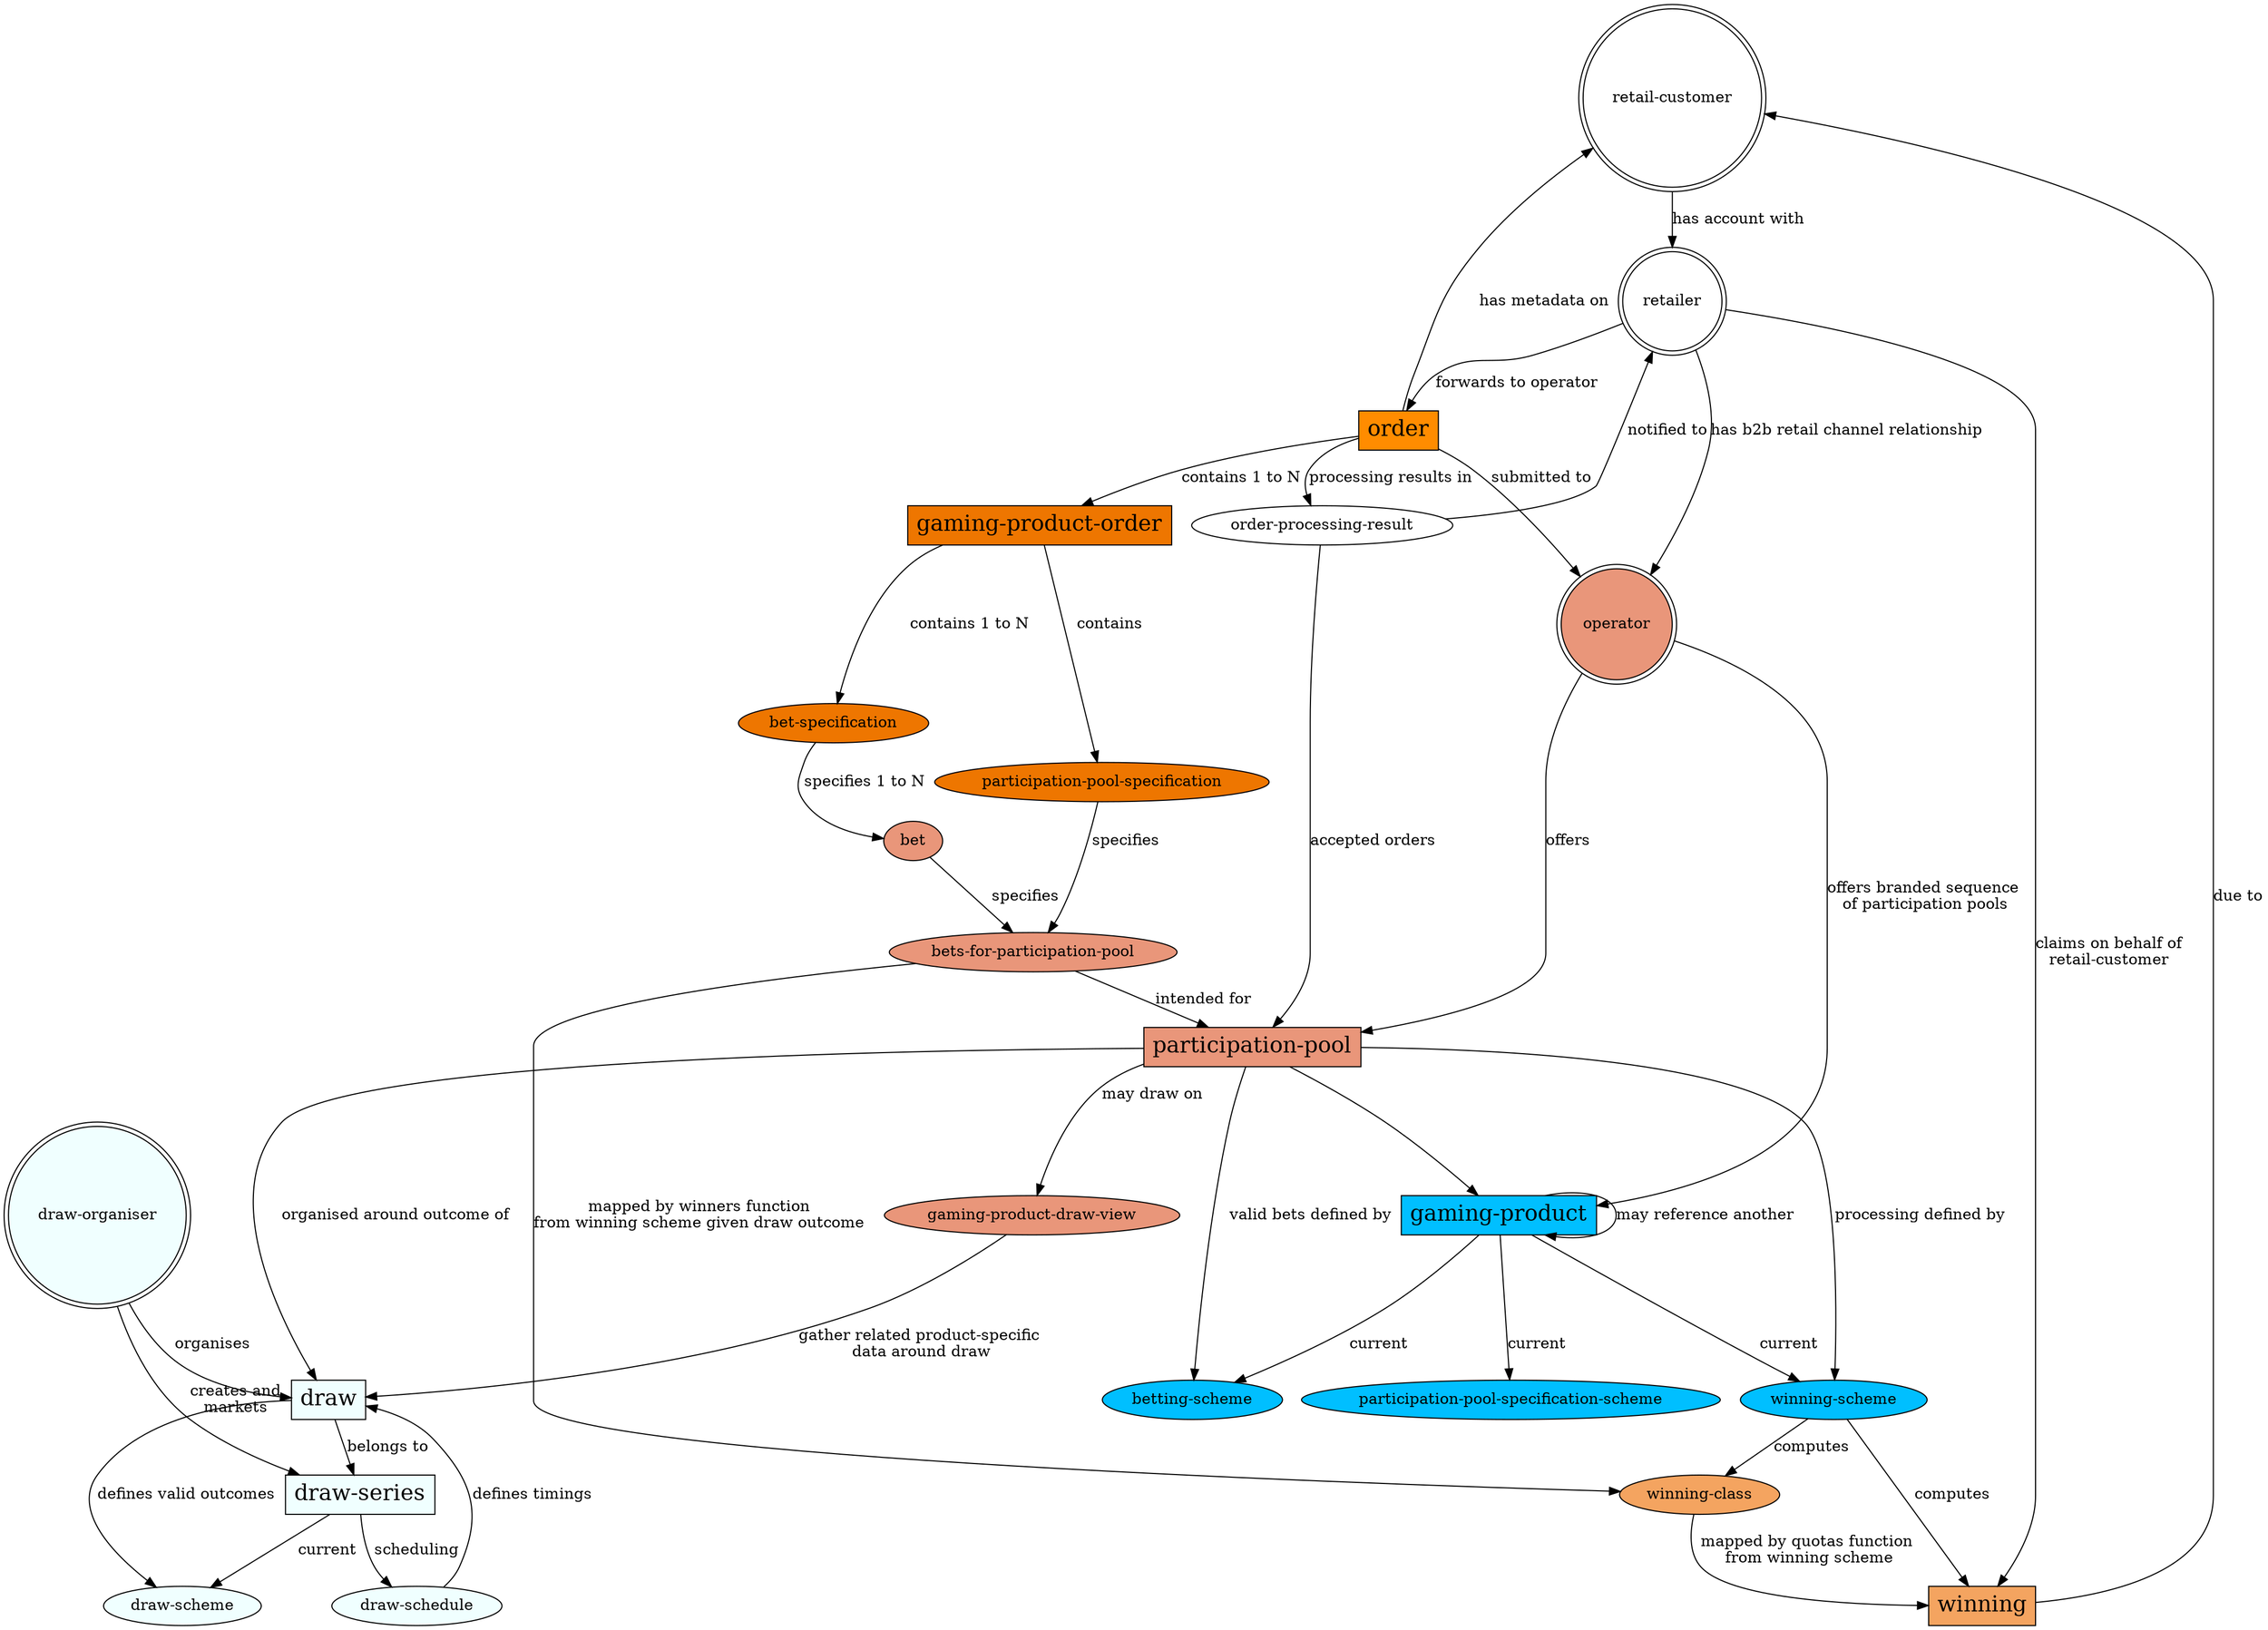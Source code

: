 digraph lotteries {
    retail_customer[label="retail-customer",shape="doublecircle"];
    gaming_product_order[label="gaming-product-order", shape="box", fontsize="20", style="filled", fillcolor="darkorange2"];
    participation_pool[label="participation-pool", shape=box, fontsize="20", style="filled", fillcolor="darksalmon"];
    bets_for_participation_pool[label="bets-for-participation-pool",style="filled", fillcolor="darksalmon"];
    gaming_product[label="gaming-product",shape="box", fontsize="20", style="filled", fillcolor="deepskyblue1"];
    betting_scheme[label="betting-scheme",style="filled", fillcolor="deepskyblue1"];
    participation_pool_specification_scheme[label="participation-pool-specification-scheme",style="filled", fillcolor="deepskyblue1"];
    winning_scheme[label="winning-scheme",style="filled", fillcolor="deepskyblue1"];
    
    draw_schedule[label="draw-schedule",style="filled",fillcolor="azure"];
    draw_organiser[label="draw-organiser",style="filled",fillcolor="azure"];
    draw_scheme[label="draw-scheme",style="filled",fillcolor="azure"];
    draw_series[label="draw-series",shape="box", fontsize="20", style="filled", fillcolor="azure"];
    draw[shape=box, fontsize="20", style="filled", fillcolor="azure"];
    draw_organiser[shape="doublecircle", style="filled", fillcolor="azure"];
    
    bet_specification[label="bet-specification", style="filled",fillcolor="darkorange2"];
    participation_pool_specification[label="participation-pool-specification", style="filled",fillcolor="darkorange2"];
    winning_class[label="winning-class",style="filled", fillcolor="sandybrown"];
    gaming_product_draw_view[label="gaming-product-draw-view",style="filled", fillcolor="darksalmon"]; 
    order_processing_result[label="order-processing-result"];
    order[shape=box, fontsize="20",fillcolor="darkorange",style="filled"];
    winning[shape=box,fontsize="20",style="filled", fillcolor="sandybrown"];
    
    retailer[shape="doublecircle"];
    operator[shape="doublecircle",style="filled", fillcolor="darksalmon"];
    
    bet[style="filled", fillcolor="darksalmon"];

 
    retail_customer -> retailer[label="has account with"];
    retailer -> order[label="forwards to operator"];
    
    retailer -> operator[label="has b2b retail channel relationship"]
    
    order -> gaming_product_order[label="contains 1 to N"];
    order -> retail_customer[label="has metadata on"];
    gaming_product_order -> bet_specification[label="contains 1 to N"];
    gaming_product_order -> participation_pool_specification[label="contains"];
    
    order -> operator[label="submitted to"];
    order -> order_processing_result[label="processing results in"];
    order_processing_result -> participation_pool[label="accepted orders"];
    order_processing_result -> retailer[label="notified to"];
    
    participation_pool_specification -> bets_for_participation_pool[label="specifies"];
    
    bet_specification -> bet[label="specifies 1 to N"];
    bet -> bets_for_participation_pool[label="specifies"];
    
    bets_for_participation_pool -> participation_pool[label="intended for"];
    
    bets_for_participation_pool -> winning_class[label="mapped by winners function\nfrom winning scheme given draw outcome"];
    winning_class -> winning[label="mapped by quotas function\n from winning scheme"];
    winning_scheme -> winning_class[label="computes"];
    winning_scheme -> winning[label="computes"];
    
    retailer -> winning[label="claims on behalf of\nretail-customer"];
    winning -> retail_customer[label="due to"];
    
    operator -> participation_pool[label="offers"];
    operator -> gaming_product[label="offers branded sequence\n of participation pools"];
    
    gaming_product -> betting_scheme[label="current"];
    gaming_product -> participation_pool_specification_scheme[label="current"];
    gaming_product -> winning_scheme[label="current"];
    gaming_product -> gaming_product[label="may reference another"];

    
    participation_pool -> draw[label="organised around outcome of"];
    participation_pool -> gaming_product;
    participation_pool -> betting_scheme[label="valid bets defined by"];
    participation_pool -> winning_scheme[label="processing defined by"];
    participation_pool -> gaming_product_draw_view[label="may draw on"];
    
    gaming_product_draw_view -> draw[label="gather related product-specific\n data around draw"];
    
    draw -> draw_scheme[label="defines valid outcomes"];
    draw -> draw_series[label="belongs to"];
    
    draw_schedule -> draw[label="defines timings"];
    draw_organiser -> draw[label="organises"];
    draw_organiser -> draw_series[label="creates and\nmarkets"];
    draw_series -> draw_schedule[label="scheduling"];
    draw_series -> draw_scheme[label="current"];
}
